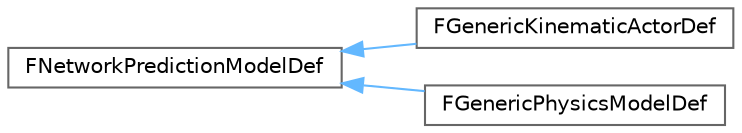 digraph "Graphical Class Hierarchy"
{
 // INTERACTIVE_SVG=YES
 // LATEX_PDF_SIZE
  bgcolor="transparent";
  edge [fontname=Helvetica,fontsize=10,labelfontname=Helvetica,labelfontsize=10];
  node [fontname=Helvetica,fontsize=10,shape=box,height=0.2,width=0.4];
  rankdir="LR";
  Node0 [id="Node000000",label="FNetworkPredictionModelDef",height=0.2,width=0.4,color="grey40", fillcolor="white", style="filled",URL="$dc/d15/structFNetworkPredictionModelDef.html",tooltip=" "];
  Node0 -> Node1 [id="edge4474_Node000000_Node000001",dir="back",color="steelblue1",style="solid",tooltip=" "];
  Node1 [id="Node000001",label="FGenericKinematicActorDef",height=0.2,width=0.4,color="grey40", fillcolor="white", style="filled",URL="$d8/d01/structFGenericKinematicActorDef.html",tooltip=" "];
  Node0 -> Node2 [id="edge4475_Node000000_Node000002",dir="back",color="steelblue1",style="solid",tooltip=" "];
  Node2 [id="Node000002",label="FGenericPhysicsModelDef",height=0.2,width=0.4,color="grey40", fillcolor="white", style="filled",URL="$db/dd3/structFGenericPhysicsModelDef.html",tooltip=" "];
}
